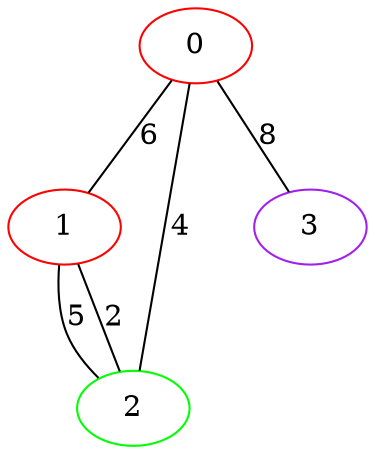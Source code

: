 graph "" {
0 [color=red, weight=1];
1 [color=red, weight=1];
2 [color=green, weight=2];
3 [color=purple, weight=4];
0 -- 1  [key=0, label=6];
0 -- 2  [key=0, label=4];
0 -- 3  [key=0, label=8];
1 -- 2  [key=0, label=5];
1 -- 2  [key=1, label=2];
}
